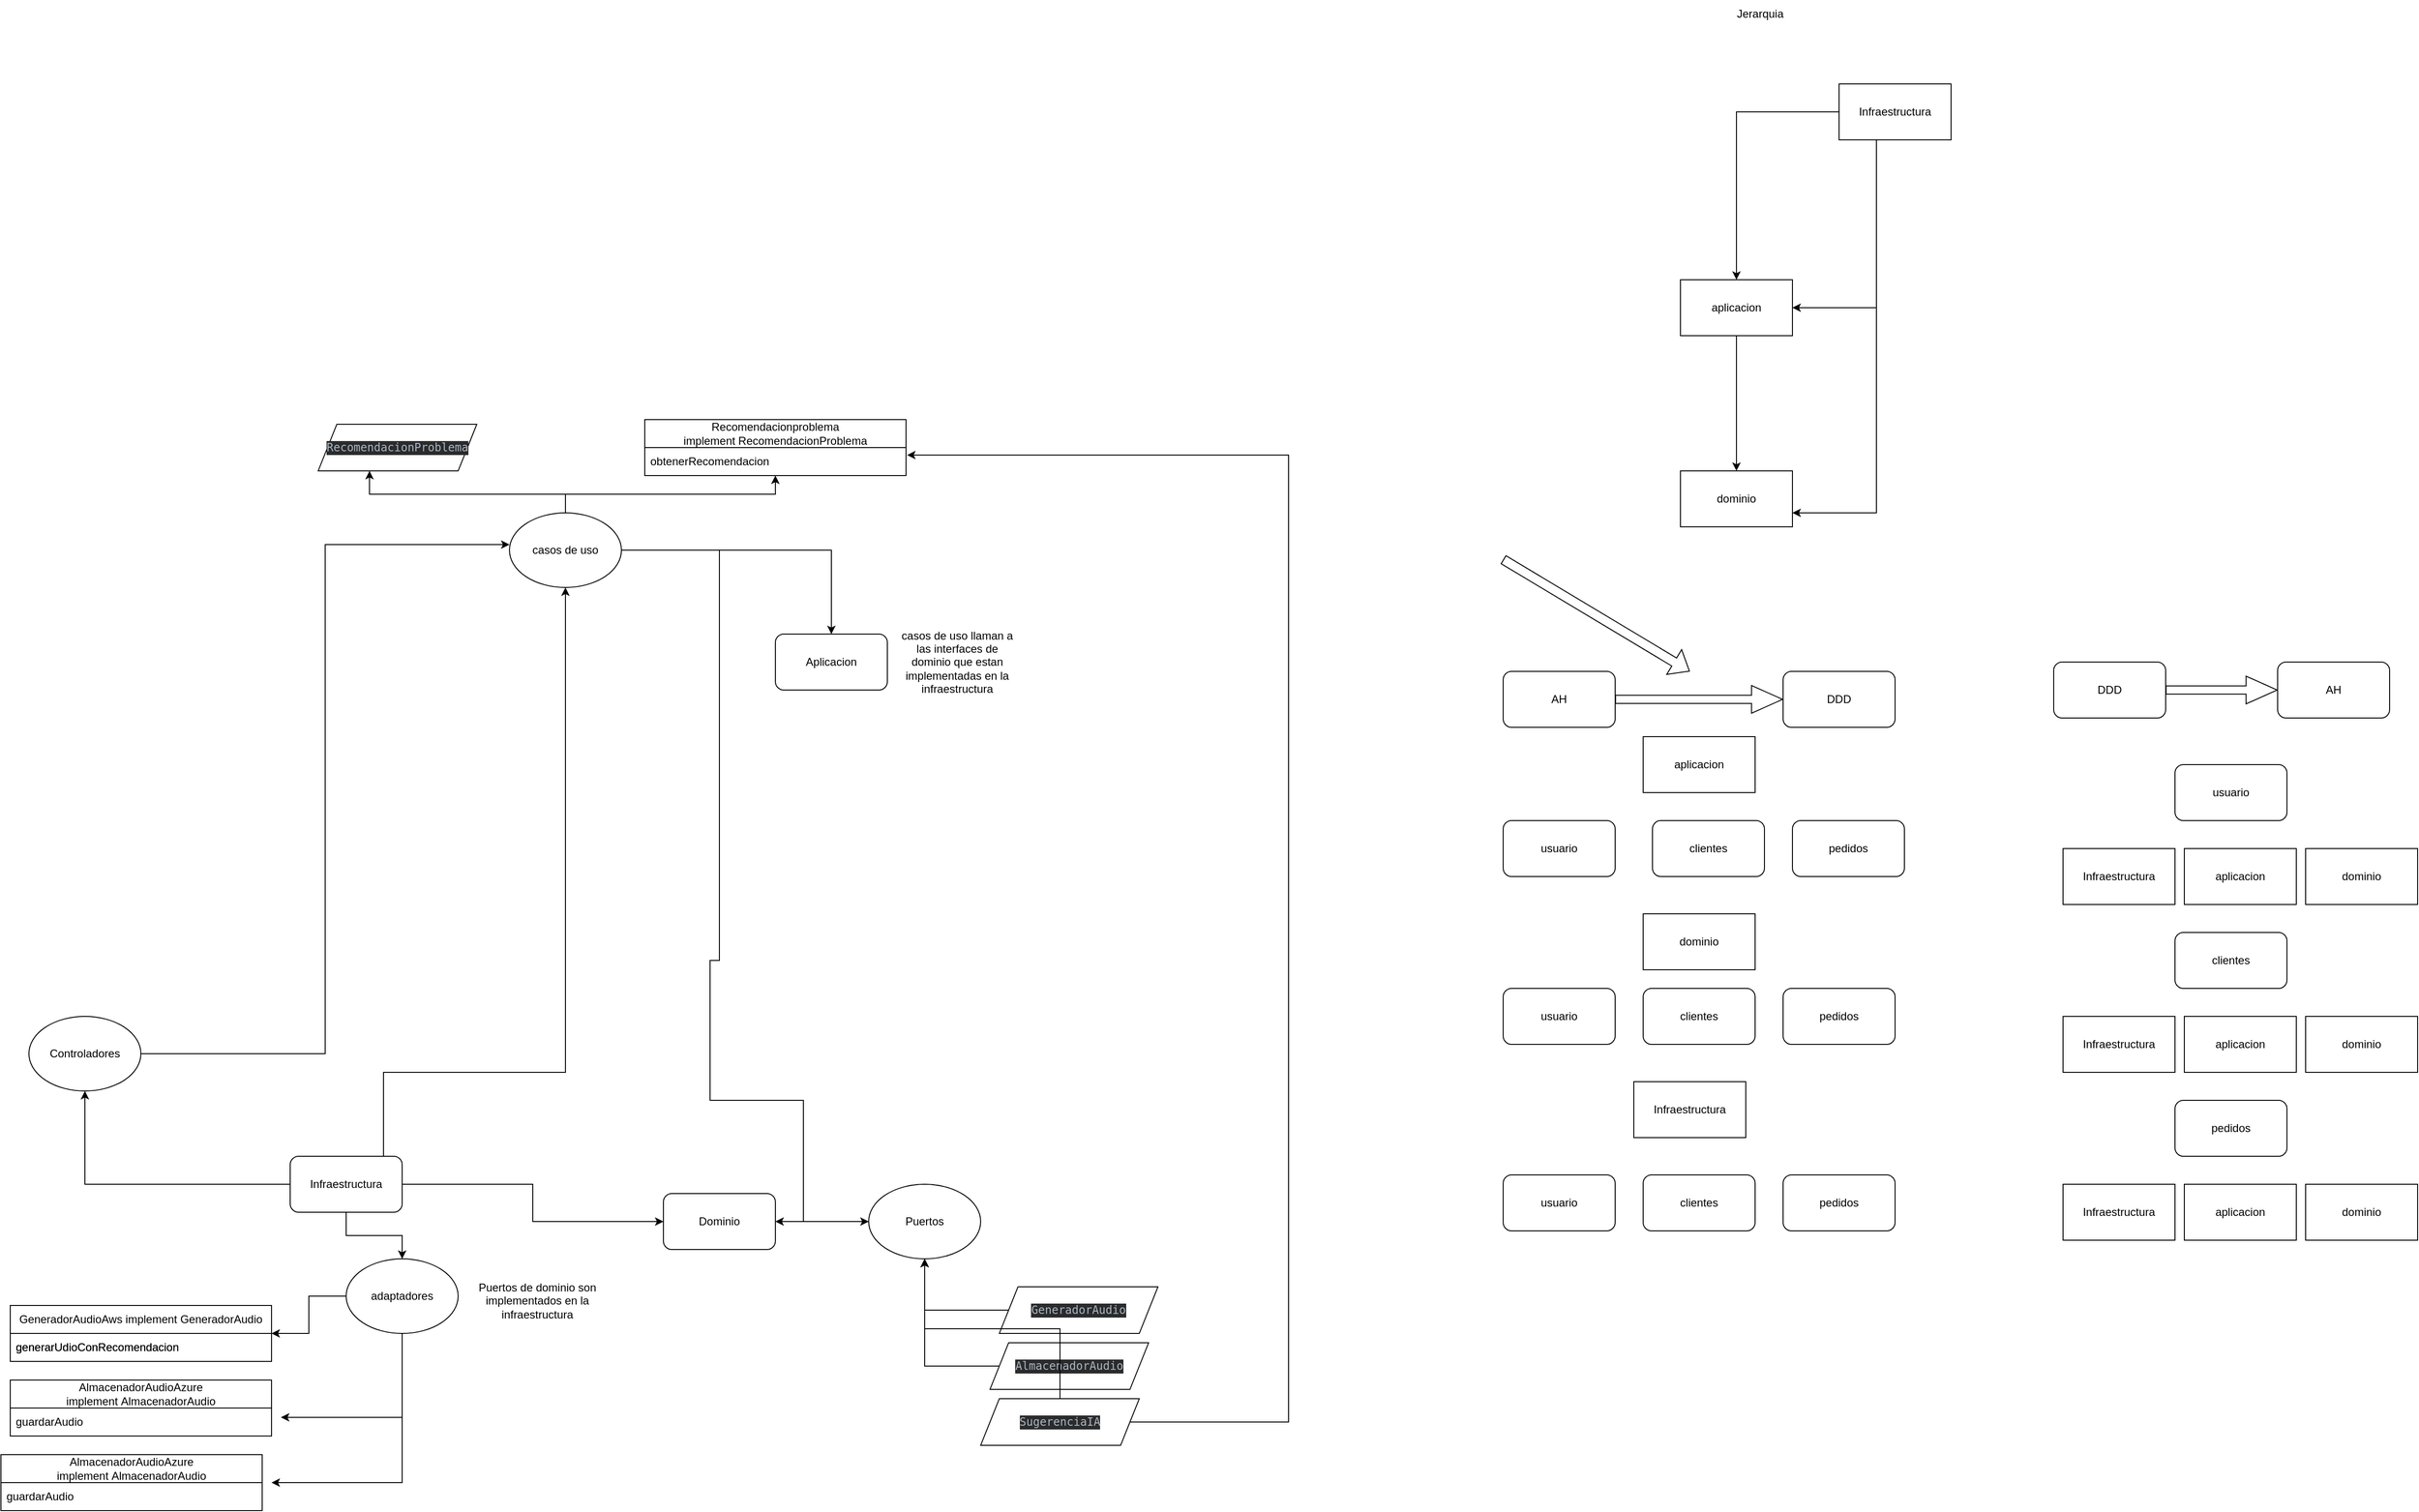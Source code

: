 <mxfile version="22.0.4" type="github">
  <diagram name="Page-1" id="vcVH3aOrY-RBKPx8rQFh">
    <mxGraphModel dx="2443" dy="1942" grid="1" gridSize="10" guides="1" tooltips="1" connect="1" arrows="1" fold="1" page="1" pageScale="1" pageWidth="850" pageHeight="1100" math="0" shadow="0">
      <root>
        <mxCell id="0" />
        <mxCell id="1" parent="0" />
        <mxCell id="nfZ54poh1g5_QcUFgqoO-7" style="edgeStyle=orthogonalEdgeStyle;rounded=0;orthogonalLoop=1;jettySize=auto;html=1;" parent="1" source="nfZ54poh1g5_QcUFgqoO-2" target="nfZ54poh1g5_QcUFgqoO-6" edge="1">
          <mxGeometry relative="1" as="geometry" />
        </mxCell>
        <mxCell id="nfZ54poh1g5_QcUFgqoO-15" style="edgeStyle=orthogonalEdgeStyle;rounded=0;orthogonalLoop=1;jettySize=auto;html=1;" parent="1" source="nfZ54poh1g5_QcUFgqoO-2" target="nfZ54poh1g5_QcUFgqoO-12" edge="1">
          <mxGeometry relative="1" as="geometry" />
        </mxCell>
        <mxCell id="nfZ54poh1g5_QcUFgqoO-23" style="edgeStyle=orthogonalEdgeStyle;rounded=0;orthogonalLoop=1;jettySize=auto;html=1;entryX=0;entryY=0.5;entryDx=0;entryDy=0;" parent="1" source="nfZ54poh1g5_QcUFgqoO-2" target="nfZ54poh1g5_QcUFgqoO-3" edge="1">
          <mxGeometry relative="1" as="geometry" />
        </mxCell>
        <mxCell id="nfZ54poh1g5_QcUFgqoO-27" style="edgeStyle=orthogonalEdgeStyle;rounded=0;orthogonalLoop=1;jettySize=auto;html=1;" parent="1" source="nfZ54poh1g5_QcUFgqoO-2" target="nfZ54poh1g5_QcUFgqoO-9" edge="1">
          <mxGeometry relative="1" as="geometry">
            <Array as="points">
              <mxPoint x="170" y="160" />
              <mxPoint x="365" y="160" />
            </Array>
          </mxGeometry>
        </mxCell>
        <mxCell id="nfZ54poh1g5_QcUFgqoO-2" value="Infraestructura" style="rounded=1;whiteSpace=wrap;html=1;" parent="1" vertex="1">
          <mxGeometry x="70" y="250" width="120" height="60" as="geometry" />
        </mxCell>
        <mxCell id="nfZ54poh1g5_QcUFgqoO-3" value="Dominio" style="rounded=1;whiteSpace=wrap;html=1;" parent="1" vertex="1">
          <mxGeometry x="470" y="290" width="120" height="60" as="geometry" />
        </mxCell>
        <mxCell id="nfZ54poh1g5_QcUFgqoO-4" value="Aplicacion" style="rounded=1;whiteSpace=wrap;html=1;" parent="1" vertex="1">
          <mxGeometry x="590" y="-310" width="120" height="60" as="geometry" />
        </mxCell>
        <mxCell id="nfZ54poh1g5_QcUFgqoO-6" value="Controladores" style="ellipse;whiteSpace=wrap;html=1;" parent="1" vertex="1">
          <mxGeometry x="-210" y="100" width="120" height="80" as="geometry" />
        </mxCell>
        <mxCell id="nfZ54poh1g5_QcUFgqoO-22" style="edgeStyle=orthogonalEdgeStyle;rounded=0;orthogonalLoop=1;jettySize=auto;html=1;" parent="1" source="nfZ54poh1g5_QcUFgqoO-8" target="nfZ54poh1g5_QcUFgqoO-3" edge="1">
          <mxGeometry relative="1" as="geometry" />
        </mxCell>
        <mxCell id="nfZ54poh1g5_QcUFgqoO-8" value="Puertos" style="ellipse;whiteSpace=wrap;html=1;" parent="1" vertex="1">
          <mxGeometry x="690" y="280" width="120" height="80" as="geometry" />
        </mxCell>
        <mxCell id="nfZ54poh1g5_QcUFgqoO-11" style="edgeStyle=orthogonalEdgeStyle;rounded=0;orthogonalLoop=1;jettySize=auto;html=1;" parent="1" source="nfZ54poh1g5_QcUFgqoO-9" target="nfZ54poh1g5_QcUFgqoO-4" edge="1">
          <mxGeometry relative="1" as="geometry" />
        </mxCell>
        <mxCell id="nfZ54poh1g5_QcUFgqoO-26" style="edgeStyle=orthogonalEdgeStyle;rounded=0;orthogonalLoop=1;jettySize=auto;html=1;" parent="1" source="nfZ54poh1g5_QcUFgqoO-9" target="nfZ54poh1g5_QcUFgqoO-8" edge="1">
          <mxGeometry relative="1" as="geometry">
            <Array as="points">
              <mxPoint x="530" y="-400" />
              <mxPoint x="530" y="40" />
              <mxPoint x="520" y="40" />
              <mxPoint x="520" y="190" />
              <mxPoint x="620" y="190" />
              <mxPoint x="620" y="320" />
            </Array>
          </mxGeometry>
        </mxCell>
        <mxCell id="T_zorbcA6SHvuUvD5FQm-28" style="edgeStyle=orthogonalEdgeStyle;rounded=0;orthogonalLoop=1;jettySize=auto;html=1;" edge="1" parent="1" source="nfZ54poh1g5_QcUFgqoO-9" target="T_zorbcA6SHvuUvD5FQm-10">
          <mxGeometry relative="1" as="geometry">
            <Array as="points">
              <mxPoint x="365" y="-460" />
              <mxPoint x="155" y="-460" />
            </Array>
          </mxGeometry>
        </mxCell>
        <mxCell id="nfZ54poh1g5_QcUFgqoO-9" value="casos de uso" style="ellipse;whiteSpace=wrap;html=1;" parent="1" vertex="1">
          <mxGeometry x="305" y="-440" width="120" height="80" as="geometry" />
        </mxCell>
        <mxCell id="nfZ54poh1g5_QcUFgqoO-10" style="edgeStyle=orthogonalEdgeStyle;rounded=0;orthogonalLoop=1;jettySize=auto;html=1;entryX=0;entryY=0.425;entryDx=0;entryDy=0;entryPerimeter=0;" parent="1" source="nfZ54poh1g5_QcUFgqoO-6" target="nfZ54poh1g5_QcUFgqoO-9" edge="1">
          <mxGeometry relative="1" as="geometry" />
        </mxCell>
        <mxCell id="nfZ54poh1g5_QcUFgqoO-24" style="edgeStyle=orthogonalEdgeStyle;rounded=0;orthogonalLoop=1;jettySize=auto;html=1;" parent="1" source="nfZ54poh1g5_QcUFgqoO-12" target="nfZ54poh1g5_QcUFgqoO-17" edge="1">
          <mxGeometry relative="1" as="geometry" />
        </mxCell>
        <mxCell id="T_zorbcA6SHvuUvD5FQm-15" style="edgeStyle=orthogonalEdgeStyle;rounded=0;orthogonalLoop=1;jettySize=auto;html=1;entryX=1;entryY=0.5;entryDx=0;entryDy=0;" edge="1" parent="1" source="nfZ54poh1g5_QcUFgqoO-12">
          <mxGeometry relative="1" as="geometry">
            <mxPoint x="50" y="600" as="targetPoint" />
            <Array as="points">
              <mxPoint x="190" y="600" />
            </Array>
          </mxGeometry>
        </mxCell>
        <mxCell id="nfZ54poh1g5_QcUFgqoO-12" value="adaptadores" style="ellipse;whiteSpace=wrap;html=1;" parent="1" vertex="1">
          <mxGeometry x="130" y="360" width="120" height="80" as="geometry" />
        </mxCell>
        <mxCell id="nfZ54poh1g5_QcUFgqoO-21" style="edgeStyle=orthogonalEdgeStyle;rounded=0;orthogonalLoop=1;jettySize=auto;html=1;" parent="1" source="nfZ54poh1g5_QcUFgqoO-13" target="nfZ54poh1g5_QcUFgqoO-8" edge="1">
          <mxGeometry relative="1" as="geometry" />
        </mxCell>
        <mxCell id="nfZ54poh1g5_QcUFgqoO-13" value="&lt;div style=&quot;background-color: rgb(43, 43, 43); color: rgb(169, 183, 198); font-family: &amp;quot;JetBrains Mono&amp;quot;, monospace;&quot;&gt;&lt;div style=&quot;&quot;&gt;GeneradorAudio&lt;br&gt;&lt;/div&gt;&lt;/div&gt;" style="shape=parallelogram;perimeter=parallelogramPerimeter;whiteSpace=wrap;html=1;fixedSize=1;" parent="1" vertex="1">
          <mxGeometry x="830" y="390" width="170" height="50" as="geometry" />
        </mxCell>
        <mxCell id="nfZ54poh1g5_QcUFgqoO-17" value="GeneradorAudioAws implement&amp;nbsp;GeneradorAudio" style="swimlane;fontStyle=0;childLayout=stackLayout;horizontal=1;startSize=30;horizontalStack=0;resizeParent=1;resizeParentMax=0;resizeLast=0;collapsible=1;marginBottom=0;whiteSpace=wrap;html=1;" parent="1" vertex="1">
          <mxGeometry x="-230" y="410" width="280" height="60" as="geometry" />
        </mxCell>
        <mxCell id="nfZ54poh1g5_QcUFgqoO-18" value="generarUdioConRecomendacion" style="text;strokeColor=none;fillColor=none;align=left;verticalAlign=middle;spacingLeft=4;spacingRight=4;overflow=hidden;points=[[0,0.5],[1,0.5]];portConstraint=eastwest;rotatable=0;whiteSpace=wrap;html=1;" parent="nfZ54poh1g5_QcUFgqoO-17" vertex="1">
          <mxGeometry y="30" width="280" height="30" as="geometry" />
        </mxCell>
        <mxCell id="T_zorbcA6SHvuUvD5FQm-5" style="edgeStyle=orthogonalEdgeStyle;rounded=0;orthogonalLoop=1;jettySize=auto;html=1;" edge="1" parent="1" source="T_zorbcA6SHvuUvD5FQm-4" target="nfZ54poh1g5_QcUFgqoO-8">
          <mxGeometry relative="1" as="geometry" />
        </mxCell>
        <mxCell id="T_zorbcA6SHvuUvD5FQm-4" value="&lt;div style=&quot;background-color: rgb(43, 43, 43); color: rgb(169, 183, 198); font-family: &amp;quot;JetBrains Mono&amp;quot;, monospace;&quot;&gt;&lt;div style=&quot;&quot;&gt;AlmacenadorAudio&lt;br&gt;&lt;/div&gt;&lt;/div&gt;" style="shape=parallelogram;perimeter=parallelogramPerimeter;whiteSpace=wrap;html=1;fixedSize=1;" vertex="1" parent="1">
          <mxGeometry x="820" y="450" width="170" height="50" as="geometry" />
        </mxCell>
        <mxCell id="T_zorbcA6SHvuUvD5FQm-6" value="GeneradorAudioAws implement&amp;nbsp;GeneradorAudio" style="swimlane;fontStyle=0;childLayout=stackLayout;horizontal=1;startSize=30;horizontalStack=0;resizeParent=1;resizeParentMax=0;resizeLast=0;collapsible=1;marginBottom=0;whiteSpace=wrap;html=1;" vertex="1" parent="1">
          <mxGeometry x="-230" y="410" width="280" height="60" as="geometry" />
        </mxCell>
        <mxCell id="T_zorbcA6SHvuUvD5FQm-7" value="generarUdioConRecomendacion" style="text;strokeColor=none;fillColor=none;align=left;verticalAlign=middle;spacingLeft=4;spacingRight=4;overflow=hidden;points=[[0,0.5],[1,0.5]];portConstraint=eastwest;rotatable=0;whiteSpace=wrap;html=1;" vertex="1" parent="T_zorbcA6SHvuUvD5FQm-6">
          <mxGeometry y="30" width="280" height="30" as="geometry" />
        </mxCell>
        <mxCell id="T_zorbcA6SHvuUvD5FQm-8" value="AlmacenadorAudioAzure implement&amp;nbsp;AlmacenadorAudio" style="swimlane;fontStyle=0;childLayout=stackLayout;horizontal=1;startSize=30;horizontalStack=0;resizeParent=1;resizeParentMax=0;resizeLast=0;collapsible=1;marginBottom=0;whiteSpace=wrap;html=1;" vertex="1" parent="1">
          <mxGeometry x="-230" y="490" width="280" height="60" as="geometry" />
        </mxCell>
        <mxCell id="T_zorbcA6SHvuUvD5FQm-9" value="guardarAudio" style="text;strokeColor=none;fillColor=none;align=left;verticalAlign=middle;spacingLeft=4;spacingRight=4;overflow=hidden;points=[[0,0.5],[1,0.5]];portConstraint=eastwest;rotatable=0;whiteSpace=wrap;html=1;" vertex="1" parent="T_zorbcA6SHvuUvD5FQm-8">
          <mxGeometry y="30" width="280" height="30" as="geometry" />
        </mxCell>
        <mxCell id="T_zorbcA6SHvuUvD5FQm-10" value="&lt;div style=&quot;background-color: rgb(43, 43, 43); color: rgb(169, 183, 198); font-family: &amp;quot;JetBrains Mono&amp;quot;, monospace;&quot;&gt;&lt;div style=&quot;&quot;&gt;RecomendacionProblema&lt;br&gt;&lt;/div&gt;&lt;/div&gt;" style="shape=parallelogram;perimeter=parallelogramPerimeter;whiteSpace=wrap;html=1;fixedSize=1;" vertex="1" parent="1">
          <mxGeometry x="100" y="-535" width="170" height="50" as="geometry" />
        </mxCell>
        <mxCell id="T_zorbcA6SHvuUvD5FQm-14" style="edgeStyle=orthogonalEdgeStyle;rounded=0;orthogonalLoop=1;jettySize=auto;html=1;entryX=1.036;entryY=0.333;entryDx=0;entryDy=0;entryPerimeter=0;" edge="1" parent="1" source="nfZ54poh1g5_QcUFgqoO-12" target="T_zorbcA6SHvuUvD5FQm-9">
          <mxGeometry relative="1" as="geometry" />
        </mxCell>
        <mxCell id="T_zorbcA6SHvuUvD5FQm-19" value="Recomendacionproblema implement&amp;nbsp;RecomendacionProblema" style="swimlane;fontStyle=0;childLayout=stackLayout;horizontal=1;startSize=30;horizontalStack=0;resizeParent=1;resizeParentMax=0;resizeLast=0;collapsible=1;marginBottom=0;whiteSpace=wrap;html=1;" vertex="1" parent="1">
          <mxGeometry x="450" y="-540" width="280" height="60" as="geometry" />
        </mxCell>
        <mxCell id="T_zorbcA6SHvuUvD5FQm-20" value="obtenerRecomendacion" style="text;strokeColor=none;fillColor=none;align=left;verticalAlign=middle;spacingLeft=4;spacingRight=4;overflow=hidden;points=[[0,0.5],[1,0.5]];portConstraint=eastwest;rotatable=0;whiteSpace=wrap;html=1;" vertex="1" parent="T_zorbcA6SHvuUvD5FQm-19">
          <mxGeometry y="30" width="280" height="30" as="geometry" />
        </mxCell>
        <mxCell id="T_zorbcA6SHvuUvD5FQm-27" style="edgeStyle=orthogonalEdgeStyle;rounded=0;orthogonalLoop=1;jettySize=auto;html=1;" edge="1" parent="1" source="T_zorbcA6SHvuUvD5FQm-23" target="nfZ54poh1g5_QcUFgqoO-8">
          <mxGeometry relative="1" as="geometry" />
        </mxCell>
        <mxCell id="T_zorbcA6SHvuUvD5FQm-23" value="&lt;div style=&quot;background-color: rgb(43, 43, 43); color: rgb(169, 183, 198); font-family: &amp;quot;JetBrains Mono&amp;quot;, monospace;&quot;&gt;&lt;div style=&quot;&quot;&gt;SugerenciaIA&lt;br&gt;&lt;/div&gt;&lt;/div&gt;" style="shape=parallelogram;perimeter=parallelogramPerimeter;whiteSpace=wrap;html=1;fixedSize=1;" vertex="1" parent="1">
          <mxGeometry x="810" y="510" width="170" height="50" as="geometry" />
        </mxCell>
        <mxCell id="T_zorbcA6SHvuUvD5FQm-25" value="AlmacenadorAudioAzure implement&amp;nbsp;AlmacenadorAudio" style="swimlane;fontStyle=0;childLayout=stackLayout;horizontal=1;startSize=30;horizontalStack=0;resizeParent=1;resizeParentMax=0;resizeLast=0;collapsible=1;marginBottom=0;whiteSpace=wrap;html=1;" vertex="1" parent="1">
          <mxGeometry x="-240" y="570" width="280" height="60" as="geometry" />
        </mxCell>
        <mxCell id="T_zorbcA6SHvuUvD5FQm-26" value="guardarAudio" style="text;strokeColor=none;fillColor=none;align=left;verticalAlign=middle;spacingLeft=4;spacingRight=4;overflow=hidden;points=[[0,0.5],[1,0.5]];portConstraint=eastwest;rotatable=0;whiteSpace=wrap;html=1;" vertex="1" parent="T_zorbcA6SHvuUvD5FQm-25">
          <mxGeometry y="30" width="280" height="30" as="geometry" />
        </mxCell>
        <mxCell id="T_zorbcA6SHvuUvD5FQm-29" style="edgeStyle=orthogonalEdgeStyle;rounded=0;orthogonalLoop=1;jettySize=auto;html=1;entryX=0.5;entryY=1;entryDx=0;entryDy=0;entryPerimeter=0;" edge="1" parent="1" source="nfZ54poh1g5_QcUFgqoO-9" target="T_zorbcA6SHvuUvD5FQm-20">
          <mxGeometry relative="1" as="geometry" />
        </mxCell>
        <mxCell id="T_zorbcA6SHvuUvD5FQm-30" style="edgeStyle=orthogonalEdgeStyle;rounded=0;orthogonalLoop=1;jettySize=auto;html=1;entryX=1.004;entryY=0.267;entryDx=0;entryDy=0;entryPerimeter=0;" edge="1" parent="1" source="T_zorbcA6SHvuUvD5FQm-23" target="T_zorbcA6SHvuUvD5FQm-20">
          <mxGeometry relative="1" as="geometry">
            <Array as="points">
              <mxPoint x="1140" y="535" />
              <mxPoint x="1140" y="-502" />
            </Array>
          </mxGeometry>
        </mxCell>
        <mxCell id="T_zorbcA6SHvuUvD5FQm-31" value="Jerarquia" style="text;html=1;align=center;verticalAlign=middle;resizable=0;points=[];autosize=1;strokeColor=none;fillColor=none;" vertex="1" parent="1">
          <mxGeometry x="1610" y="-990" width="70" height="30" as="geometry" />
        </mxCell>
        <mxCell id="T_zorbcA6SHvuUvD5FQm-32" value="dominio" style="rounded=0;whiteSpace=wrap;html=1;" vertex="1" parent="1">
          <mxGeometry x="1560" y="-485" width="120" height="60" as="geometry" />
        </mxCell>
        <mxCell id="T_zorbcA6SHvuUvD5FQm-35" style="edgeStyle=orthogonalEdgeStyle;rounded=0;orthogonalLoop=1;jettySize=auto;html=1;" edge="1" parent="1" source="T_zorbcA6SHvuUvD5FQm-33" target="T_zorbcA6SHvuUvD5FQm-34">
          <mxGeometry relative="1" as="geometry" />
        </mxCell>
        <mxCell id="T_zorbcA6SHvuUvD5FQm-76" style="edgeStyle=orthogonalEdgeStyle;rounded=0;orthogonalLoop=1;jettySize=auto;html=1;entryX=1;entryY=0.75;entryDx=0;entryDy=0;" edge="1" parent="1" source="T_zorbcA6SHvuUvD5FQm-33" target="T_zorbcA6SHvuUvD5FQm-32">
          <mxGeometry relative="1" as="geometry">
            <Array as="points">
              <mxPoint x="1770" y="-440" />
            </Array>
          </mxGeometry>
        </mxCell>
        <mxCell id="T_zorbcA6SHvuUvD5FQm-77" style="edgeStyle=orthogonalEdgeStyle;rounded=0;orthogonalLoop=1;jettySize=auto;html=1;entryX=1;entryY=0.5;entryDx=0;entryDy=0;" edge="1" parent="1" source="T_zorbcA6SHvuUvD5FQm-33" target="T_zorbcA6SHvuUvD5FQm-34">
          <mxGeometry relative="1" as="geometry">
            <mxPoint x="1690" y="-650" as="targetPoint" />
            <Array as="points">
              <mxPoint x="1770" y="-660" />
            </Array>
          </mxGeometry>
        </mxCell>
        <mxCell id="T_zorbcA6SHvuUvD5FQm-33" value="Infraestructura" style="rounded=0;whiteSpace=wrap;html=1;" vertex="1" parent="1">
          <mxGeometry x="1730" y="-900" width="120" height="60" as="geometry" />
        </mxCell>
        <mxCell id="T_zorbcA6SHvuUvD5FQm-36" style="edgeStyle=orthogonalEdgeStyle;rounded=0;orthogonalLoop=1;jettySize=auto;html=1;entryX=0.5;entryY=0;entryDx=0;entryDy=0;" edge="1" parent="1" source="T_zorbcA6SHvuUvD5FQm-34" target="T_zorbcA6SHvuUvD5FQm-32">
          <mxGeometry relative="1" as="geometry" />
        </mxCell>
        <mxCell id="T_zorbcA6SHvuUvD5FQm-34" value="aplicacion" style="rounded=0;whiteSpace=wrap;html=1;" vertex="1" parent="1">
          <mxGeometry x="1560" y="-690" width="120" height="60" as="geometry" />
        </mxCell>
        <mxCell id="T_zorbcA6SHvuUvD5FQm-39" value="AH" style="rounded=1;whiteSpace=wrap;html=1;" vertex="1" parent="1">
          <mxGeometry x="2200" y="-280" width="120" height="60" as="geometry" />
        </mxCell>
        <mxCell id="T_zorbcA6SHvuUvD5FQm-40" value="DDD" style="rounded=1;whiteSpace=wrap;html=1;" vertex="1" parent="1">
          <mxGeometry x="1960" y="-280" width="120" height="60" as="geometry" />
        </mxCell>
        <mxCell id="T_zorbcA6SHvuUvD5FQm-41" value="" style="shape=flexArrow;endArrow=classic;html=1;rounded=0;width=8.75;endSize=10.775;entryX=0;entryY=0.5;entryDx=0;entryDy=0;exitX=1;exitY=0.5;exitDx=0;exitDy=0;" edge="1" parent="1" source="T_zorbcA6SHvuUvD5FQm-40" target="T_zorbcA6SHvuUvD5FQm-39">
          <mxGeometry width="50" height="50" relative="1" as="geometry">
            <mxPoint x="1920" y="-400" as="sourcePoint" />
            <mxPoint x="1970" y="-450" as="targetPoint" />
          </mxGeometry>
        </mxCell>
        <mxCell id="T_zorbcA6SHvuUvD5FQm-42" value="DDD" style="rounded=1;whiteSpace=wrap;html=1;" vertex="1" parent="1">
          <mxGeometry x="1670" y="-270" width="120" height="60" as="geometry" />
        </mxCell>
        <mxCell id="T_zorbcA6SHvuUvD5FQm-43" value="AH" style="rounded=1;whiteSpace=wrap;html=1;" vertex="1" parent="1">
          <mxGeometry x="1370" y="-270" width="120" height="60" as="geometry" />
        </mxCell>
        <mxCell id="T_zorbcA6SHvuUvD5FQm-45" value="" style="shape=flexArrow;endArrow=classic;html=1;rounded=0;width=8.75;endSize=10.775;exitX=1;exitY=0.5;exitDx=0;exitDy=0;entryX=0;entryY=0.5;entryDx=0;entryDy=0;" edge="1" parent="1" source="T_zorbcA6SHvuUvD5FQm-43" target="T_zorbcA6SHvuUvD5FQm-42">
          <mxGeometry width="50" height="50" relative="1" as="geometry">
            <mxPoint x="1630" y="-240" as="sourcePoint" />
            <mxPoint x="1650" y="-140" as="targetPoint" />
          </mxGeometry>
        </mxCell>
        <mxCell id="T_zorbcA6SHvuUvD5FQm-46" value="usuario" style="rounded=1;whiteSpace=wrap;html=1;" vertex="1" parent="1">
          <mxGeometry x="2090" y="-170" width="120" height="60" as="geometry" />
        </mxCell>
        <mxCell id="T_zorbcA6SHvuUvD5FQm-50" value="dominio" style="rounded=0;whiteSpace=wrap;html=1;" vertex="1" parent="1">
          <mxGeometry x="2230" y="-80" width="120" height="60" as="geometry" />
        </mxCell>
        <mxCell id="T_zorbcA6SHvuUvD5FQm-52" value="aplicacion" style="rounded=0;whiteSpace=wrap;html=1;" vertex="1" parent="1">
          <mxGeometry x="2100" y="-80" width="120" height="60" as="geometry" />
        </mxCell>
        <mxCell id="T_zorbcA6SHvuUvD5FQm-53" value="clientes" style="rounded=1;whiteSpace=wrap;html=1;" vertex="1" parent="1">
          <mxGeometry x="2090" y="10" width="120" height="60" as="geometry" />
        </mxCell>
        <mxCell id="T_zorbcA6SHvuUvD5FQm-54" value="dominio" style="rounded=0;whiteSpace=wrap;html=1;" vertex="1" parent="1">
          <mxGeometry x="2230" y="100" width="120" height="60" as="geometry" />
        </mxCell>
        <mxCell id="T_zorbcA6SHvuUvD5FQm-55" value="Infraestructura" style="rounded=0;whiteSpace=wrap;html=1;" vertex="1" parent="1">
          <mxGeometry x="1970" y="100" width="120" height="60" as="geometry" />
        </mxCell>
        <mxCell id="T_zorbcA6SHvuUvD5FQm-56" value="aplicacion" style="rounded=0;whiteSpace=wrap;html=1;" vertex="1" parent="1">
          <mxGeometry x="2100" y="100" width="120" height="60" as="geometry" />
        </mxCell>
        <mxCell id="T_zorbcA6SHvuUvD5FQm-57" value="pedidos" style="rounded=1;whiteSpace=wrap;html=1;" vertex="1" parent="1">
          <mxGeometry x="2090" y="190" width="120" height="60" as="geometry" />
        </mxCell>
        <mxCell id="T_zorbcA6SHvuUvD5FQm-58" value="dominio" style="rounded=0;whiteSpace=wrap;html=1;" vertex="1" parent="1">
          <mxGeometry x="2230" y="280" width="120" height="60" as="geometry" />
        </mxCell>
        <mxCell id="T_zorbcA6SHvuUvD5FQm-59" value="Infraestructura" style="rounded=0;whiteSpace=wrap;html=1;" vertex="1" parent="1">
          <mxGeometry x="1970" y="280" width="120" height="60" as="geometry" />
        </mxCell>
        <mxCell id="T_zorbcA6SHvuUvD5FQm-60" value="aplicacion" style="rounded=0;whiteSpace=wrap;html=1;" vertex="1" parent="1">
          <mxGeometry x="2100" y="280" width="120" height="60" as="geometry" />
        </mxCell>
        <mxCell id="T_zorbcA6SHvuUvD5FQm-62" value="dominio" style="rounded=0;whiteSpace=wrap;html=1;" vertex="1" parent="1">
          <mxGeometry x="1520" y="-10" width="120" height="60" as="geometry" />
        </mxCell>
        <mxCell id="T_zorbcA6SHvuUvD5FQm-63" value="aplicacion" style="rounded=0;whiteSpace=wrap;html=1;" vertex="1" parent="1">
          <mxGeometry x="1520" y="-200" width="120" height="60" as="geometry" />
        </mxCell>
        <mxCell id="T_zorbcA6SHvuUvD5FQm-64" value="Infraestructura" style="rounded=0;whiteSpace=wrap;html=1;" vertex="1" parent="1">
          <mxGeometry x="1970" y="-80" width="120" height="60" as="geometry" />
        </mxCell>
        <mxCell id="T_zorbcA6SHvuUvD5FQm-65" value="Infraestructura" style="rounded=0;whiteSpace=wrap;html=1;" vertex="1" parent="1">
          <mxGeometry x="1510" y="170" width="120" height="60" as="geometry" />
        </mxCell>
        <mxCell id="T_zorbcA6SHvuUvD5FQm-66" value="usuario" style="rounded=1;whiteSpace=wrap;html=1;" vertex="1" parent="1">
          <mxGeometry x="1370" y="-110" width="120" height="60" as="geometry" />
        </mxCell>
        <mxCell id="T_zorbcA6SHvuUvD5FQm-67" value="clientes" style="rounded=1;whiteSpace=wrap;html=1;" vertex="1" parent="1">
          <mxGeometry x="1530" y="-110" width="120" height="60" as="geometry" />
        </mxCell>
        <mxCell id="T_zorbcA6SHvuUvD5FQm-68" value="pedidos" style="rounded=1;whiteSpace=wrap;html=1;" vertex="1" parent="1">
          <mxGeometry x="1680" y="-110" width="120" height="60" as="geometry" />
        </mxCell>
        <mxCell id="T_zorbcA6SHvuUvD5FQm-69" value="usuario" style="rounded=1;whiteSpace=wrap;html=1;" vertex="1" parent="1">
          <mxGeometry x="1370" y="70" width="120" height="60" as="geometry" />
        </mxCell>
        <mxCell id="T_zorbcA6SHvuUvD5FQm-70" value="clientes" style="rounded=1;whiteSpace=wrap;html=1;" vertex="1" parent="1">
          <mxGeometry x="1520" y="70" width="120" height="60" as="geometry" />
        </mxCell>
        <mxCell id="T_zorbcA6SHvuUvD5FQm-71" value="pedidos" style="rounded=1;whiteSpace=wrap;html=1;" vertex="1" parent="1">
          <mxGeometry x="1670" y="70" width="120" height="60" as="geometry" />
        </mxCell>
        <mxCell id="T_zorbcA6SHvuUvD5FQm-72" value="usuario" style="rounded=1;whiteSpace=wrap;html=1;" vertex="1" parent="1">
          <mxGeometry x="1370" y="270" width="120" height="60" as="geometry" />
        </mxCell>
        <mxCell id="T_zorbcA6SHvuUvD5FQm-73" value="clientes" style="rounded=1;whiteSpace=wrap;html=1;" vertex="1" parent="1">
          <mxGeometry x="1520" y="270" width="120" height="60" as="geometry" />
        </mxCell>
        <mxCell id="T_zorbcA6SHvuUvD5FQm-74" value="pedidos" style="rounded=1;whiteSpace=wrap;html=1;" vertex="1" parent="1">
          <mxGeometry x="1670" y="270" width="120" height="60" as="geometry" />
        </mxCell>
        <mxCell id="T_zorbcA6SHvuUvD5FQm-75" value="" style="shape=flexArrow;endArrow=classic;html=1;rounded=0;" edge="1" parent="1">
          <mxGeometry width="50" height="50" relative="1" as="geometry">
            <mxPoint x="1370" y="-390" as="sourcePoint" />
            <mxPoint x="1570" y="-270" as="targetPoint" />
          </mxGeometry>
        </mxCell>
        <mxCell id="T_zorbcA6SHvuUvD5FQm-78" value="Puertos de dominio son implementados en la infraestructura" style="text;html=1;strokeColor=none;fillColor=none;align=center;verticalAlign=middle;whiteSpace=wrap;rounded=0;" vertex="1" parent="1">
          <mxGeometry x="270" y="380" width="130" height="50" as="geometry" />
        </mxCell>
        <mxCell id="T_zorbcA6SHvuUvD5FQm-79" value="casos de uso llaman a las interfaces de dominio que estan implementadas en la infraestructura" style="text;html=1;strokeColor=none;fillColor=none;align=center;verticalAlign=middle;whiteSpace=wrap;rounded=0;" vertex="1" parent="1">
          <mxGeometry x="720" y="-305" width="130" height="50" as="geometry" />
        </mxCell>
      </root>
    </mxGraphModel>
  </diagram>
</mxfile>
